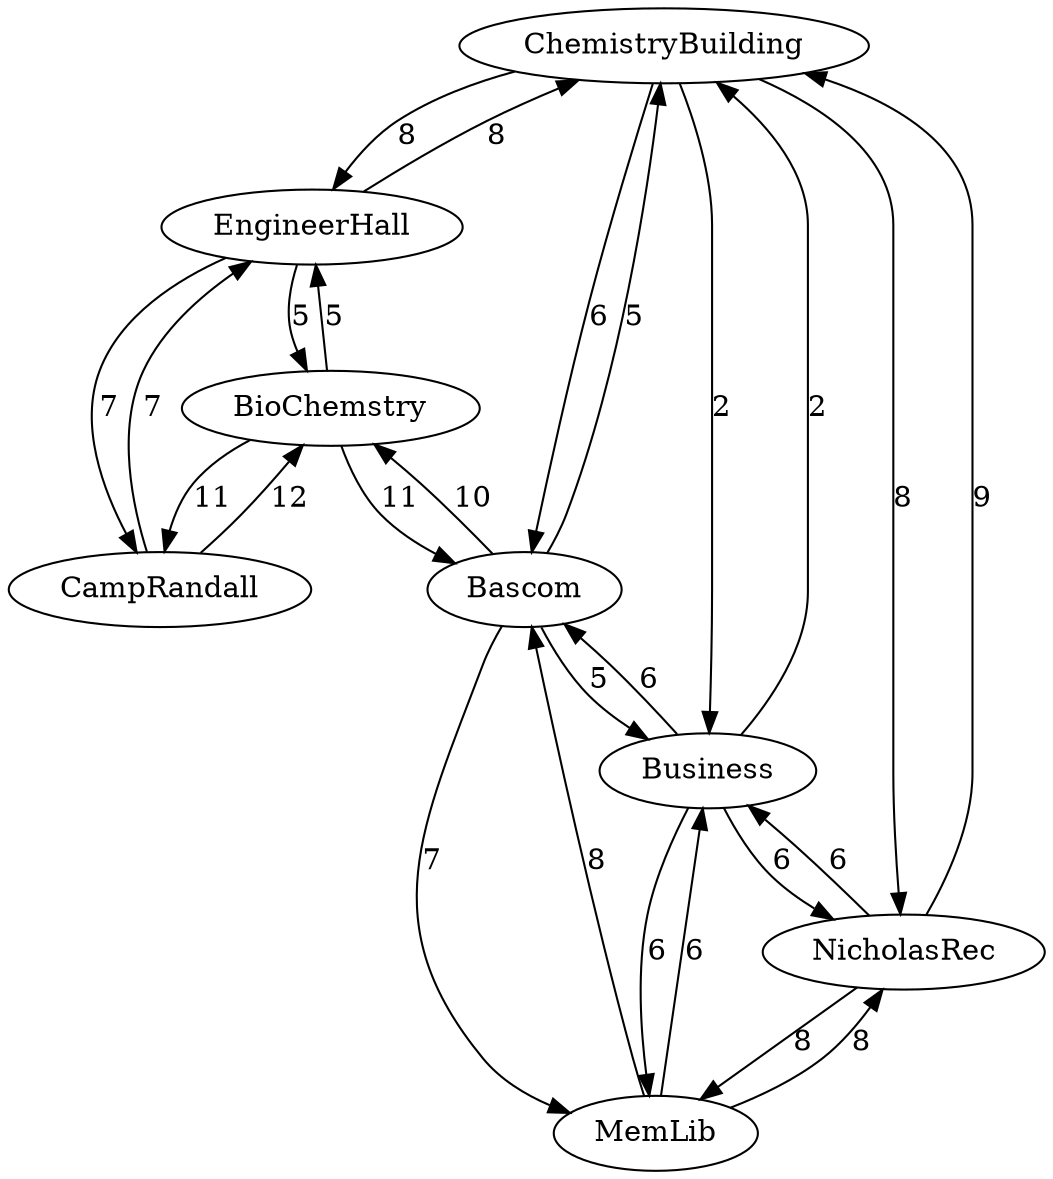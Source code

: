 digraph CS400Project3 {

  ChemistryBuilding -> EngineerHall ["label" = 8]
  EngineerHall -> ChemistryBuilding ["label" = 8]
  CampRandall -> EngineerHall ["label" = 7]
  EngineerHall -> CampRandall ["label" = 7]
  CampRandall -> BioChemstry ["label" = 12]
  BioChemstry -> CampRandall ["label" = 11]
  BioChemstry -> EngineerHall ["label" = 5]
  EngineerHall -> BioChemstry ["label" = 5]
  BioChemstry -> Bascom ["label" = 11]
  Bascom -> BioChemstry ["label" = 10]
  Bascom -> ChemistryBuilding ["label" = 5]
  ChemistryBuilding -> Bascom ["label" = 6]
  Bascom -> MemLib ["label" = 7]
  MemLib -> Bascom ["label" = 8]
  Bascom -> Business ["label" = 5]
  Business -> Bascom ["label" = 6]
  ChemistryBuilding -> Business ["label" = 2]
  Business -> ChemistryBuilding ["label" = 2]
  ChemistryBuilding -> NicholasRec ["label" = 8]
  NicholasRec -> ChemistryBuilding ["label" = 9]
  NicholasRec -> Business ["label" = 6]
  Business -> NicholasRec ["label" = 6]
  NicholasRec -> MemLib ["label" = 8]
  MemLib -> NicholasRec ["label" = 8]
  MemLib -> Business ["label" = 6]
  Business -> MemLib ["label" = 6]
} 